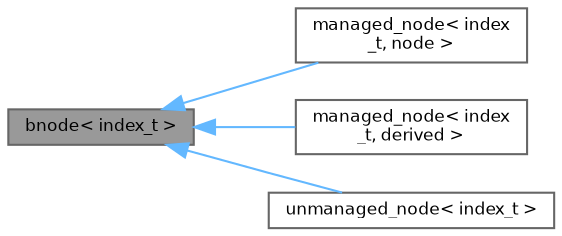 digraph "bnode&lt; index_t &gt;"
{
 // LATEX_PDF_SIZE
  bgcolor="transparent";
  edge [fontname=Helvetica,fontsize=8,labelfontname=Helvetica,labelfontsize=8];
  node [fontname=Helvetica,fontsize=8,shape=box,height=0.2,width=0.4];
  rankdir="LR";
  Node1 [id="Node000001",label="bnode\< index_t \>",height=0.2,width=0.4,color="gray40", fillcolor="grey60", style="filled", fontcolor="black",tooltip="Base class for pathfinding nodes."];
  Node1 -> Node2 [id="edge1_Node000001_Node000002",dir="back",color="steelblue1",style="solid",tooltip=" "];
  Node2 [id="Node000002",label="managed_node\< index\l_t, node \>",height=0.2,width=0.4,color="gray40", fillcolor="white", style="filled",URL="$df/d64/structchdr_1_1solvers_1_1managed__node.html",tooltip=" "];
  Node1 -> Node3 [id="edge2_Node000001_Node000003",dir="back",color="steelblue1",style="solid",tooltip=" "];
  Node3 [id="Node000003",label="managed_node\< index\l_t, derived \>",height=0.2,width=0.4,color="gray40", fillcolor="white", style="filled",URL="$df/d64/structchdr_1_1solvers_1_1managed__node.html",tooltip="A hierarchical node in a pathfinding context, with a clean-up mechanism."];
  Node1 -> Node4 [id="edge3_Node000001_Node000004",dir="back",color="steelblue1",style="solid",tooltip=" "];
  Node4 [id="Node000004",label="unmanaged_node\< index_t \>",height=0.2,width=0.4,color="gray40", fillcolor="white", style="filled",URL="$d6/d3c/structchdr_1_1solvers_1_1unmanaged__node.html",tooltip="A hierarchical node in a pathfinding context, requires manual memory management."];
}
